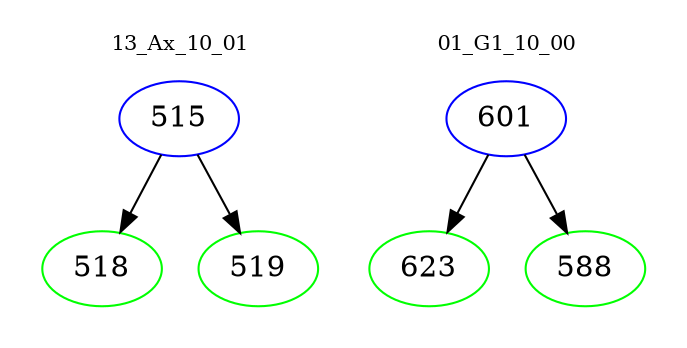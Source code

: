 digraph{
subgraph cluster_0 {
color = white
label = "13_Ax_10_01";
fontsize=10;
T0_515 [label="515", color="blue"]
T0_515 -> T0_518 [color="black"]
T0_518 [label="518", color="green"]
T0_515 -> T0_519 [color="black"]
T0_519 [label="519", color="green"]
}
subgraph cluster_1 {
color = white
label = "01_G1_10_00";
fontsize=10;
T1_601 [label="601", color="blue"]
T1_601 -> T1_623 [color="black"]
T1_623 [label="623", color="green"]
T1_601 -> T1_588 [color="black"]
T1_588 [label="588", color="green"]
}
}
